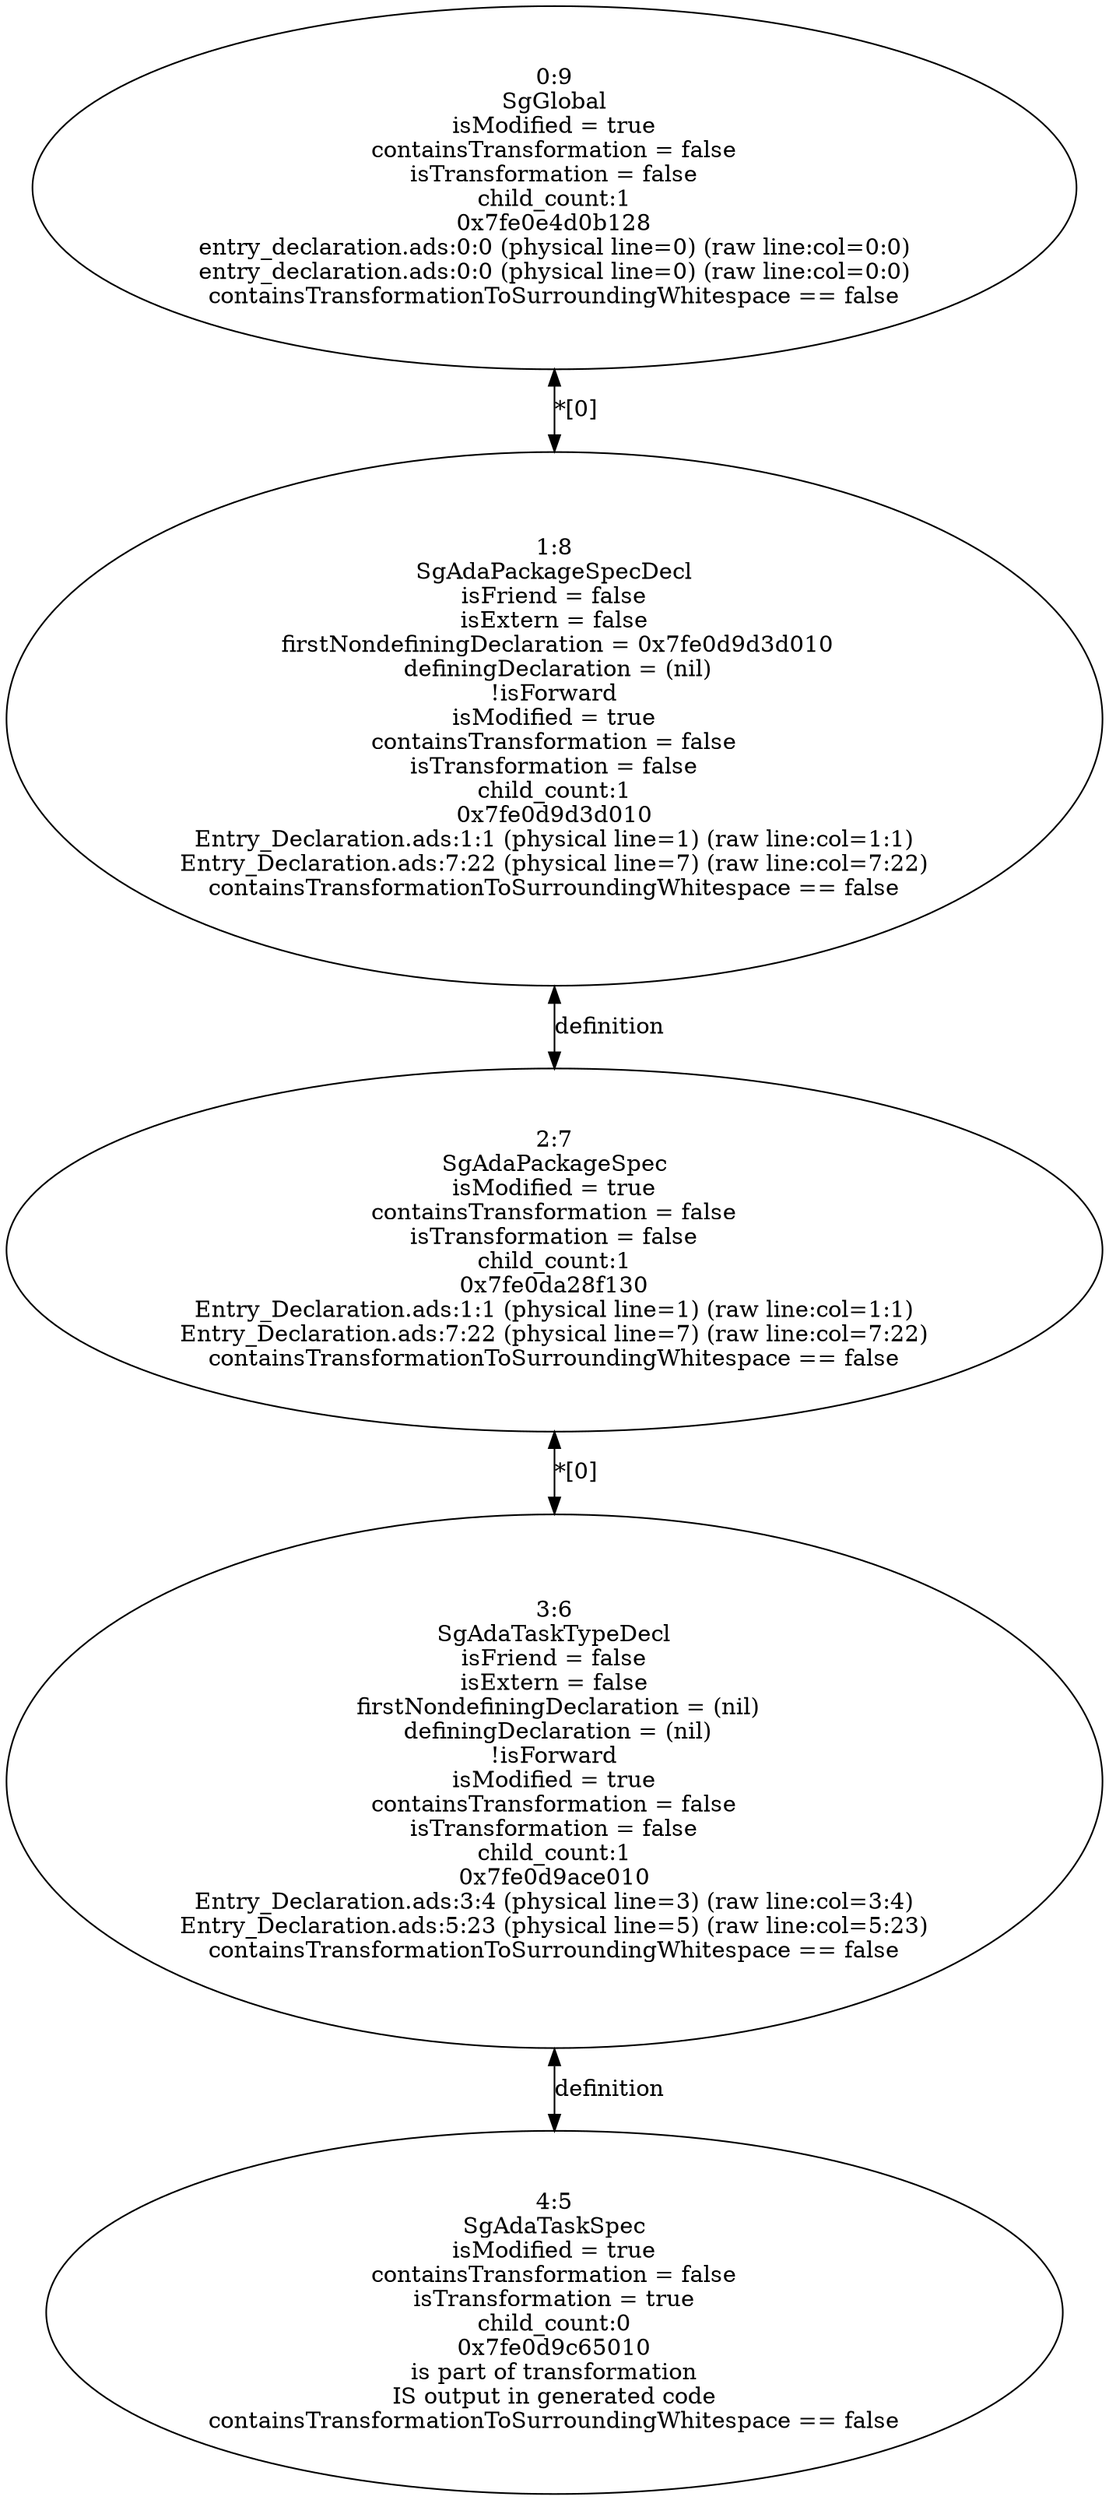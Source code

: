 digraph "G./entry_declaration_rose.dot" {
"0x7fe0d9c65010"[label="4:5\nSgAdaTaskSpec\nisModified = true\ncontainsTransformation = false\nisTransformation = true\nchild_count:0\n0x7fe0d9c65010\nis part of transformation\nIS output in generated code\ncontainsTransformationToSurroundingWhitespace == false\n" ];
"0x7fe0d9ace010"[label="3:6\nSgAdaTaskTypeDecl\n isFriend = false \n isExtern = false \n firstNondefiningDeclaration = (nil)\n definingDeclaration = (nil)\n!isForward\nisModified = true\ncontainsTransformation = false\nisTransformation = false\nchild_count:1\n0x7fe0d9ace010\nEntry_Declaration.ads:3:4 (physical line=3) (raw line:col=3:4)\nEntry_Declaration.ads:5:23 (physical line=5) (raw line:col=5:23)\ncontainsTransformationToSurroundingWhitespace == false\n" ];
"0x7fe0d9ace010" -> "0x7fe0d9c65010"[label="definition" dir=both ];
"0x7fe0da28f130"[label="2:7\nSgAdaPackageSpec\nisModified = true\ncontainsTransformation = false\nisTransformation = false\nchild_count:1\n0x7fe0da28f130\nEntry_Declaration.ads:1:1 (physical line=1) (raw line:col=1:1)\nEntry_Declaration.ads:7:22 (physical line=7) (raw line:col=7:22)\ncontainsTransformationToSurroundingWhitespace == false\n" ];
"0x7fe0da28f130" -> "0x7fe0d9ace010"[label="*[0]" dir=both ];
"0x7fe0d9d3d010"[label="1:8\nSgAdaPackageSpecDecl\n isFriend = false \n isExtern = false \n firstNondefiningDeclaration = 0x7fe0d9d3d010\n definingDeclaration = (nil)\n!isForward\nisModified = true\ncontainsTransformation = false\nisTransformation = false\nchild_count:1\n0x7fe0d9d3d010\nEntry_Declaration.ads:1:1 (physical line=1) (raw line:col=1:1)\nEntry_Declaration.ads:7:22 (physical line=7) (raw line:col=7:22)\ncontainsTransformationToSurroundingWhitespace == false\n" ];
"0x7fe0d9d3d010" -> "0x7fe0da28f130"[label="definition" dir=both ];
"0x7fe0e4d0b128"[label="0:9\nSgGlobal\nisModified = true\ncontainsTransformation = false\nisTransformation = false\nchild_count:1\n0x7fe0e4d0b128\nentry_declaration.ads:0:0 (physical line=0) (raw line:col=0:0)\nentry_declaration.ads:0:0 (physical line=0) (raw line:col=0:0)\ncontainsTransformationToSurroundingWhitespace == false\n" ];
"0x7fe0e4d0b128" -> "0x7fe0d9d3d010"[label="*[0]" dir=both ];
}
